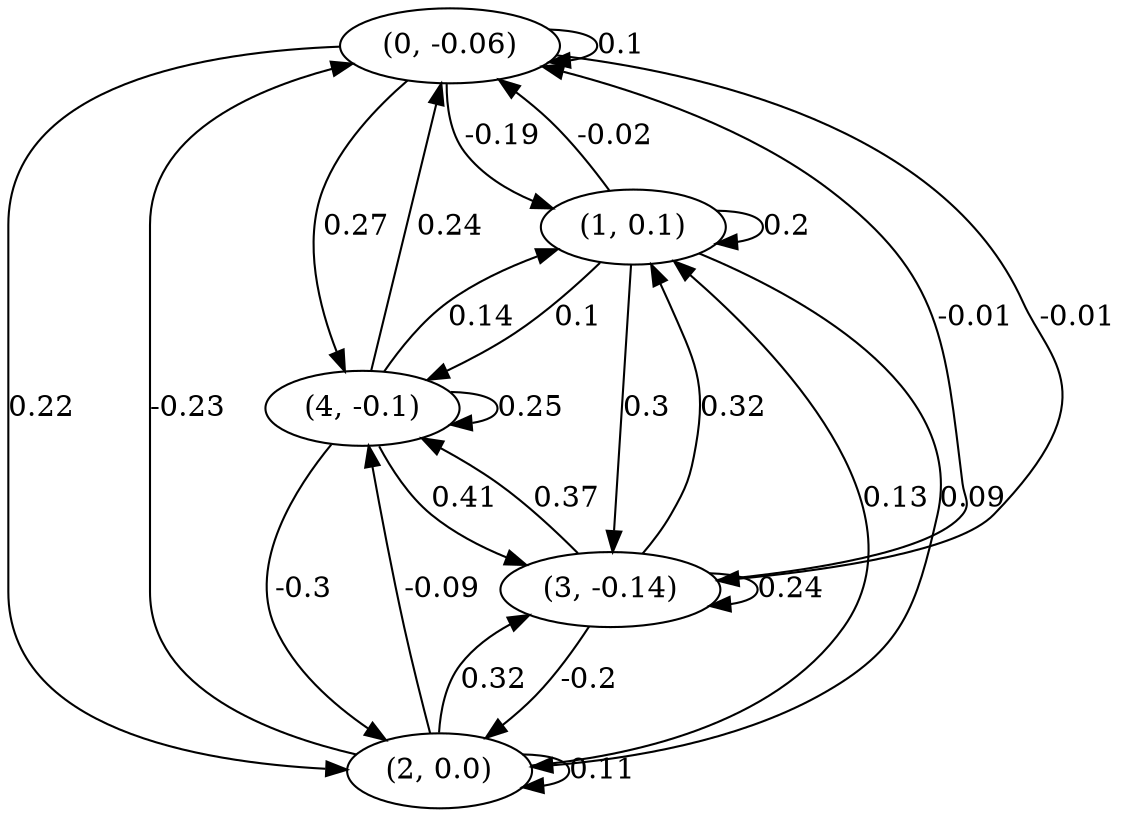digraph {
    0 [ label = "(0, -0.06)" ]
    1 [ label = "(1, 0.1)" ]
    2 [ label = "(2, 0.0)" ]
    3 [ label = "(3, -0.14)" ]
    4 [ label = "(4, -0.1)" ]
    0 -> 0 [ label = "0.1" ]
    1 -> 1 [ label = "0.2" ]
    2 -> 2 [ label = "0.11" ]
    3 -> 3 [ label = "0.24" ]
    4 -> 4 [ label = "0.25" ]
    1 -> 0 [ label = "-0.02" ]
    2 -> 0 [ label = "-0.23" ]
    3 -> 0 [ label = "-0.01" ]
    4 -> 0 [ label = "0.24" ]
    0 -> 1 [ label = "-0.19" ]
    2 -> 1 [ label = "0.13" ]
    3 -> 1 [ label = "0.32" ]
    4 -> 1 [ label = "0.14" ]
    0 -> 2 [ label = "0.22" ]
    1 -> 2 [ label = "0.09" ]
    3 -> 2 [ label = "-0.2" ]
    4 -> 2 [ label = "-0.3" ]
    0 -> 3 [ label = "-0.01" ]
    1 -> 3 [ label = "0.3" ]
    2 -> 3 [ label = "0.32" ]
    4 -> 3 [ label = "0.41" ]
    0 -> 4 [ label = "0.27" ]
    1 -> 4 [ label = "0.1" ]
    2 -> 4 [ label = "-0.09" ]
    3 -> 4 [ label = "0.37" ]
}

